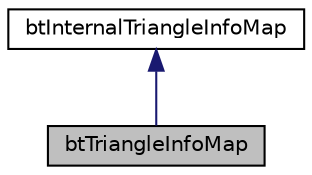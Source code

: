 digraph "btTriangleInfoMap"
{
  edge [fontname="Helvetica",fontsize="10",labelfontname="Helvetica",labelfontsize="10"];
  node [fontname="Helvetica",fontsize="10",shape=record];
  Node1 [label="btTriangleInfoMap",height=0.2,width=0.4,color="black", fillcolor="grey75", style="filled", fontcolor="black"];
  Node2 -> Node1 [dir="back",color="midnightblue",fontsize="10",style="solid"];
  Node2 [label="btInternalTriangleInfoMap",height=0.2,width=0.4,color="black", fillcolor="white", style="filled",URL="$classbt_hash_map.html"];
}
